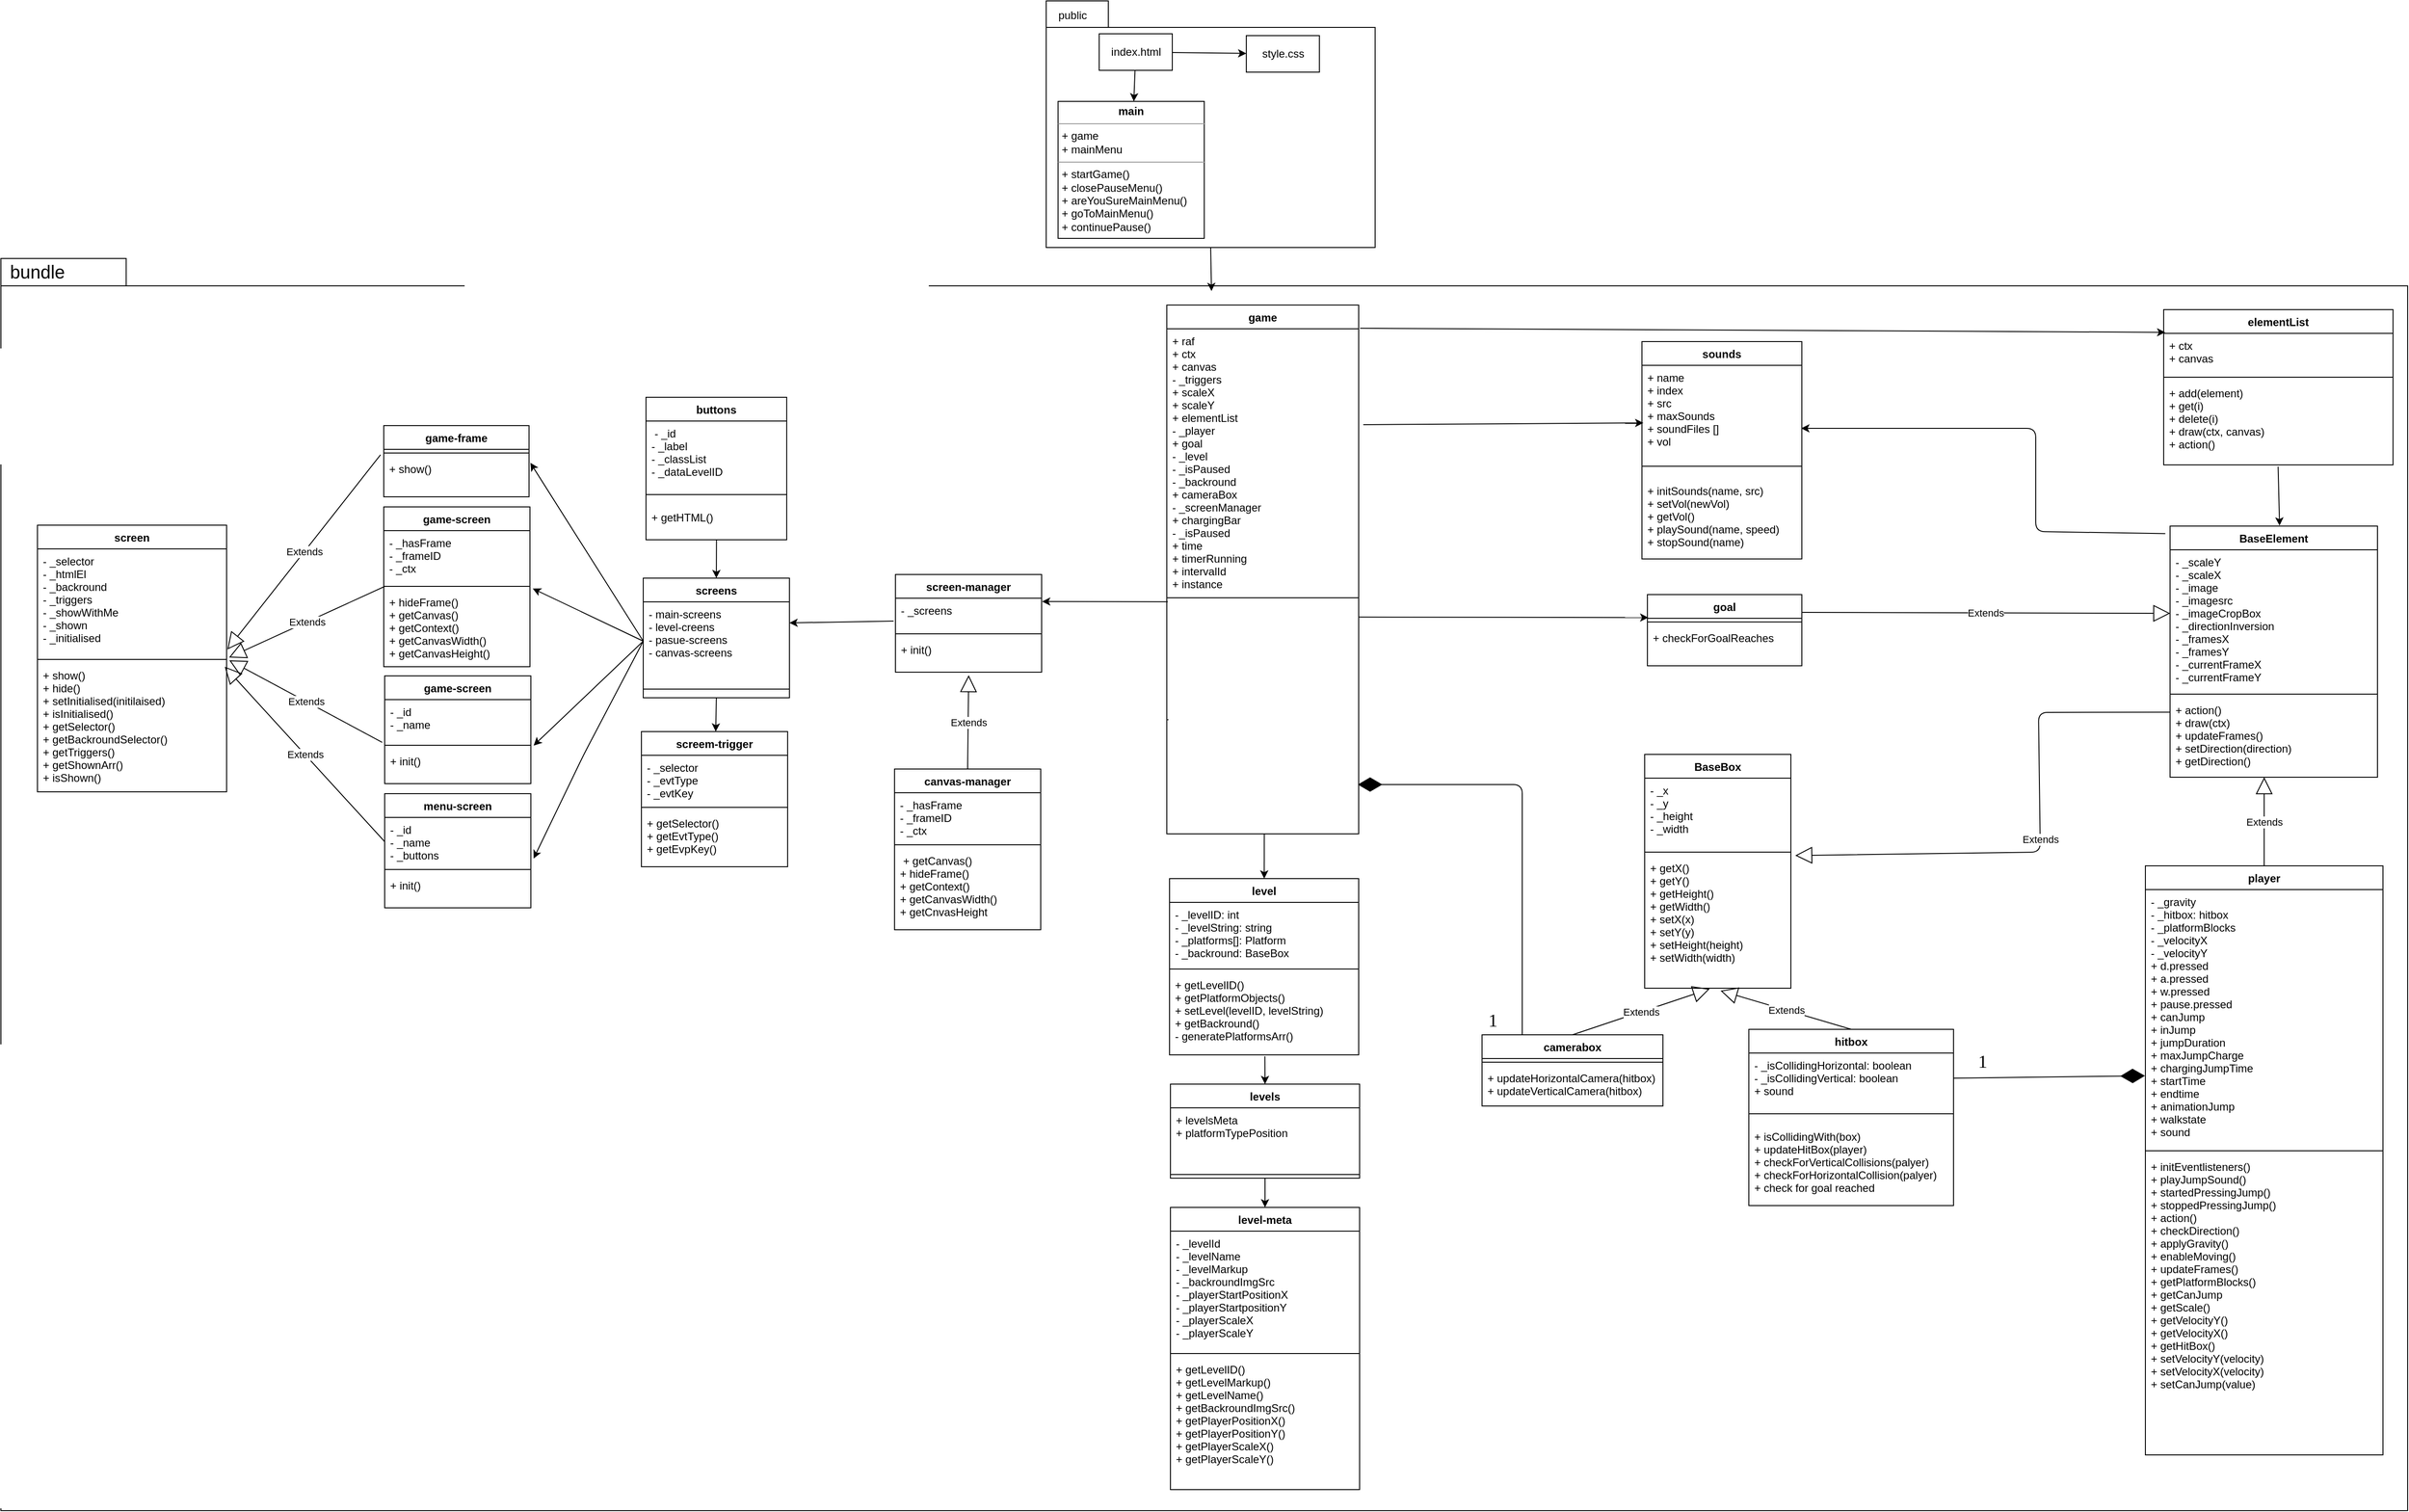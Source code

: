 <mxfile>
    <diagram id="IvDkrWEhoe80Hysmz0K1" name="Page-1">
        <mxGraphModel dx="4373" dy="1640" grid="0" gridSize="10" guides="0" tooltips="1" connect="1" arrows="1" fold="1" page="0" pageScale="1" pageWidth="850" pageHeight="1100" math="0" shadow="0">
            <root>
                <mxCell id="0"/>
                <mxCell id="1" parent="0"/>
                <mxCell id="2" value="&lt;span style=&quot;color: rgba(0, 0, 0, 0); font-family: monospace; font-size: 0px; font-weight: 400; text-align: start;&quot;&gt;%3CmxGraphModel%3E%3Croot%3E%3CmxCell%20id%3D%220%22%2F%3E%3CmxCell%20id%3D%221%22%20parent%3D%220%22%2F%3E%3CmxCell%20id%3D%222%22%20value%3D%22backround%26%2310%3B%22%20style%3D%22swimlane%3BfontStyle%3D1%3Balign%3Dcenter%3BverticalAlign%3Dtop%3BchildLayout%3DstackLayout%3Bhorizontal%3D1%3BstartSize%3D26%3BhorizontalStack%3D0%3BresizeParent%3D1%3BresizeParentMax%3D0%3BresizeLast%3D0%3Bcollapsible%3D1%3BmarginBottom%3D0%3B%22%20vertex%3D%221%22%20parent%3D%221%22%3E%3CmxGeometry%20x%3D%22-80%22%20y%3D%22950%22%20width%3D%22160%22%20height%3D%2286%22%20as%3D%22geometry%22%2F%3E%3C%2FmxCell%3E%3CmxCell%20id%3D%223%22%20value%3D%22%2B%20field%3A%20type%22%20style%3D%22text%3BstrokeColor%3Dnone%3BfillColor%3Dnone%3Balign%3Dleft%3BverticalAlign%3Dtop%3BspacingLeft%3D4%3BspacingRight%3D4%3Boverflow%3Dhidden%3Brotatable%3D0%3Bpoints%3D%5B%5B0%2C0.5%5D%2C%5B1%2C0.5%5D%5D%3BportConstraint%3Deastwest%3B%22%20vertex%3D%221%22%20parent%3D%222%22%3E%3CmxGeometry%20y%3D%2226%22%20width%3D%22160%22%20height%3D%2226%22%20as%3D%22geometry%22%2F%3E%3C%2FmxCell%3E%3CmxCell%20id%3D%224%22%20value%3D%22%22%20style%3D%22line%3BstrokeWidth%3D1%3BfillColor%3Dnone%3Balign%3Dleft%3BverticalAlign%3Dmiddle%3BspacingTop%3D-1%3BspacingLeft%3D3%3BspacingRight%3D3%3Brotatable%3D0%3BlabelPosition%3Dright%3Bpoints%3D%5B%5D%3BportConstraint%3Deastwest%3BstrokeColor%3Dinherit%3B%22%20vertex%3D%221%22%20parent%3D%222%22%3E%3CmxGeometry%20y%3D%2252%22%20width%3D%22160%22%20height%3D%228%22%20as%3D%22geometry%22%2F%3E%3C%2FmxCell%3E%3CmxCell%20id%3D%225%22%20value%3D%22%2B%20method(type)%3A%20type%22%20style%3D%22text%3BstrokeColor%3Dnone%3BfillColor%3Dnone%3Balign%3Dleft%3BverticalAlign%3Dtop%3BspacingLeft%3D4%3BspacingRight%3D4%3Boverflow%3Dhidden%3Brotatable%3D0%3Bpoints%3D%5B%5B0%2C0.5%5D%2C%5B1%2C0.5%5D%5D%3BportConstraint%3Deastwest%3B%22%20vertex%3D%221%22%20parent%3D%222%22%3E%3CmxGeometry%20y%3D%2260%22%20width%3D%22160%22%20height%3D%2226%22%20as%3D%22geometry%22%2F%3E%3C%2FmxCell%3E%3C%2Froot%3E%3C%2FmxGraphModel%3E&lt;/span&gt;" style="shape=folder;fontStyle=1;spacingTop=10;tabWidth=50;tabHeight=30;tabPosition=left;html=1;" parent="1" vertex="1">
                    <mxGeometry x="-594" y="422" width="2634" height="1371" as="geometry"/>
                </mxCell>
                <mxCell id="4" value="" style="shape=folder;fontStyle=1;spacingTop=10;tabWidth=68;tabHeight=29;tabPosition=left;html=1;" parent="1" vertex="1">
                    <mxGeometry x="550" y="140" width="360" height="270" as="geometry"/>
                </mxCell>
                <mxCell id="10" value="&lt;p style=&quot;margin:0px;margin-top:4px;text-align:center;&quot;&gt;&lt;b&gt;main&lt;/b&gt;&lt;/p&gt;&lt;hr size=&quot;1&quot;&gt;&lt;p style=&quot;margin:0px;margin-left:4px;&quot;&gt;+ game&lt;/p&gt;&lt;p style=&quot;margin:0px;margin-left:4px;&quot;&gt;+ mainMenu&lt;/p&gt;&lt;hr size=&quot;1&quot;&gt;&lt;p style=&quot;margin:0px;margin-left:4px;&quot;&gt;+ startGame()&lt;/p&gt;&lt;p style=&quot;margin:0px;margin-left:4px;&quot;&gt;+ closePauseMenu()&lt;/p&gt;&lt;p style=&quot;margin:0px;margin-left:4px;&quot;&gt;+ areYouSureMainMenu()&lt;/p&gt;&lt;p style=&quot;margin:0px;margin-left:4px;&quot;&gt;+ goToMainMenu()&lt;/p&gt;&lt;p style=&quot;margin:0px;margin-left:4px;&quot;&gt;+ continuePause()&lt;/p&gt;" style="verticalAlign=top;align=left;overflow=fill;fontSize=12;fontFamily=Helvetica;html=1;" parent="1" vertex="1">
                    <mxGeometry x="563" y="250" width="160" height="150" as="geometry"/>
                </mxCell>
                <mxCell id="13" value="" style="edgeStyle=none;html=1;" parent="1" source="11" target="12" edge="1">
                    <mxGeometry relative="1" as="geometry"/>
                </mxCell>
                <mxCell id="14" value="" style="edgeStyle=none;html=1;" parent="1" source="11" target="10" edge="1">
                    <mxGeometry relative="1" as="geometry"/>
                </mxCell>
                <mxCell id="11" value="index.html" style="html=1;" parent="1" vertex="1">
                    <mxGeometry x="608" y="176" width="80" height="40" as="geometry"/>
                </mxCell>
                <mxCell id="12" value="style.css" style="html=1;" parent="1" vertex="1">
                    <mxGeometry x="769" y="178" width="80" height="40" as="geometry"/>
                </mxCell>
                <mxCell id="17" value="public" style="text;html=1;strokeColor=none;fillColor=none;align=center;verticalAlign=middle;whiteSpace=wrap;rounded=0;" parent="1" vertex="1">
                    <mxGeometry x="549" y="141" width="60" height="30" as="geometry"/>
                </mxCell>
                <mxCell id="19" value="game&#10;" style="swimlane;fontStyle=1;align=center;verticalAlign=top;childLayout=stackLayout;horizontal=1;startSize=26;horizontalStack=0;resizeParent=1;resizeParentMax=0;resizeLast=0;collapsible=1;marginBottom=0;" parent="1" vertex="1">
                    <mxGeometry x="682" y="473" width="210" height="579" as="geometry"/>
                </mxCell>
                <mxCell id="20" value="+ raf&#10;+ ctx&#10;+ canvas&#10;- _triggers&#10;+ scaleX&#10;+ scaleY&#10;+ elementList&#10;- _player&#10;+ goal&#10;- _level&#10;- _isPaused&#10;- _backround&#10;+ cameraBox&#10;- _screenManager&#10;+ chargingBar&#10;- _isPaused&#10;+ time&#10;+ timerRunning&#10;+ intervalId&#10;+ instance" style="text;strokeColor=none;fillColor=none;align=left;verticalAlign=top;spacingLeft=4;spacingRight=4;overflow=hidden;rotatable=0;points=[[0,0.5],[1,0.5]];portConstraint=eastwest;" parent="19" vertex="1">
                    <mxGeometry y="26" width="210" height="294" as="geometry"/>
                </mxCell>
                <mxCell id="21" value="" style="line;strokeWidth=1;fillColor=none;align=left;verticalAlign=middle;spacingTop=-1;spacingLeft=3;spacingRight=3;rotatable=0;labelPosition=right;points=[];portConstraint=eastwest;strokeColor=inherit;" parent="19" vertex="1">
                    <mxGeometry y="320" width="210" height="1" as="geometry"/>
                </mxCell>
                <mxCell id="22" value="+ getInstance()&#10;+ start()&#10;+ stop()&#10;+ tick()&#10;+ drawjumpChargingBar()&#10;+ getGameScreen()&#10;+ getChargingBar()&#10;+ getMainMenu()&#10;+ getMapScale()&#10;+ closePauseMenu()&#10;+ areYouSureMenu()&#10;+ openMainmenu()&#10;+ continuePause()&#10;+ startTimer()&#10;+ stopTimer()&#10;+ resetTimer()&#10;+ formatTimer()&#10;&#10;&#10; " style="text;strokeColor=none;fillColor=none;align=left;verticalAlign=top;spacingLeft=4;spacingRight=4;overflow=hidden;rotatable=0;points=[[0,0.5],[1,0.5]];portConstraint=eastwest;fontColor=#FFFFFF;" parent="19" vertex="1">
                    <mxGeometry y="321" width="210" height="258" as="geometry"/>
                </mxCell>
                <mxCell id="23" value="elementList&#10;" style="swimlane;fontStyle=1;align=center;verticalAlign=top;childLayout=stackLayout;horizontal=1;startSize=26;horizontalStack=0;resizeParent=1;resizeParentMax=0;resizeLast=0;collapsible=1;marginBottom=0;" parent="1" vertex="1">
                    <mxGeometry x="1773" y="478" width="251" height="170" as="geometry"/>
                </mxCell>
                <mxCell id="24" value="+ ctx&#10;+ canvas&#10;" style="text;strokeColor=none;fillColor=none;align=left;verticalAlign=top;spacingLeft=4;spacingRight=4;overflow=hidden;rotatable=0;points=[[0,0.5],[1,0.5]];portConstraint=eastwest;" parent="23" vertex="1">
                    <mxGeometry y="26" width="251" height="44" as="geometry"/>
                </mxCell>
                <mxCell id="25" value="" style="line;strokeWidth=1;fillColor=none;align=left;verticalAlign=middle;spacingTop=-1;spacingLeft=3;spacingRight=3;rotatable=0;labelPosition=right;points=[];portConstraint=eastwest;strokeColor=inherit;" parent="23" vertex="1">
                    <mxGeometry y="70" width="251" height="8" as="geometry"/>
                </mxCell>
                <mxCell id="26" value="+ add(element)&#10;+ get(i)&#10;+ delete(i)&#10;+ draw(ctx, canvas)&#10;+ action()" style="text;strokeColor=none;fillColor=none;align=left;verticalAlign=top;spacingLeft=4;spacingRight=4;overflow=hidden;rotatable=0;points=[[0,0.5],[1,0.5]];portConstraint=eastwest;" parent="23" vertex="1">
                    <mxGeometry y="78" width="251" height="92" as="geometry"/>
                </mxCell>
                <mxCell id="30" value="BaseElement" style="swimlane;fontStyle=1;align=center;verticalAlign=top;childLayout=stackLayout;horizontal=1;startSize=26;horizontalStack=0;resizeParent=1;resizeParentMax=0;resizeLast=0;collapsible=1;marginBottom=0;" parent="1" vertex="1">
                    <mxGeometry x="1780" y="715" width="227" height="275" as="geometry"/>
                </mxCell>
                <mxCell id="31" value="- _scaleY&#10;- _scaleX&#10;- _image&#10;- _imagesrc&#10;- _imageCropBox&#10;- _directionInversion&#10;- _framesX&#10;- _framesY&#10;- _currentFrameX&#10;- _currentFrameY" style="text;strokeColor=none;fillColor=none;align=left;verticalAlign=top;spacingLeft=4;spacingRight=4;overflow=hidden;rotatable=0;points=[[0,0.5],[1,0.5]];portConstraint=eastwest;" parent="30" vertex="1">
                    <mxGeometry y="26" width="227" height="154" as="geometry"/>
                </mxCell>
                <mxCell id="32" value="" style="line;strokeWidth=1;fillColor=none;align=left;verticalAlign=middle;spacingTop=-1;spacingLeft=3;spacingRight=3;rotatable=0;labelPosition=right;points=[];portConstraint=eastwest;strokeColor=inherit;" parent="30" vertex="1">
                    <mxGeometry y="180" width="227" height="8" as="geometry"/>
                </mxCell>
                <mxCell id="33" value="+ action()&#10;+ draw(ctx)&#10;+ updateFrames()&#10;+ setDirection(direction)&#10;+ getDirection()" style="text;strokeColor=none;fillColor=none;align=left;verticalAlign=top;spacingLeft=4;spacingRight=4;overflow=hidden;rotatable=0;points=[[0,0.5],[1,0.5]];portConstraint=eastwest;" parent="30" vertex="1">
                    <mxGeometry y="188" width="227" height="87" as="geometry"/>
                </mxCell>
                <mxCell id="42" style="edgeStyle=none;html=1;exitX=0.499;exitY=1.021;exitDx=0;exitDy=0;exitPerimeter=0;entryX=0.528;entryY=-0.002;entryDx=0;entryDy=0;entryPerimeter=0;" parent="1" source="26" target="30" edge="1">
                    <mxGeometry relative="1" as="geometry">
                        <mxPoint x="1365" y="654" as="sourcePoint"/>
                    </mxGeometry>
                </mxCell>
                <mxCell id="47" value="player&#10;&#10;" style="swimlane;fontStyle=1;align=center;verticalAlign=top;childLayout=stackLayout;horizontal=1;startSize=26;horizontalStack=0;resizeParent=1;resizeParentMax=0;resizeLast=0;collapsible=1;marginBottom=0;" parent="1" vertex="1">
                    <mxGeometry x="1753" y="1087" width="260" height="645" as="geometry"/>
                </mxCell>
                <mxCell id="48" value="- _gravity&#10;- _hitbox: hitbox&#10;- _platformBlocks&#10;- _velocityX&#10;- _velocityY&#10;+ d.pressed&#10;+ a.pressed&#10;+ w.pressed&#10;+ pause.pressed&#10;+ canJump&#10;+ inJump&#10;+ jumpDuration&#10;+ maxJumpCharge&#10;+ chargingJumpTime&#10;+ startTime&#10;+ endtime&#10;+ animationJump&#10;+ walkstate&#10;+ sound" style="text;strokeColor=none;fillColor=none;align=left;verticalAlign=top;spacingLeft=4;spacingRight=4;overflow=hidden;rotatable=0;points=[[0,0.5],[1,0.5]];portConstraint=eastwest;" parent="47" vertex="1">
                    <mxGeometry y="26" width="260" height="282" as="geometry"/>
                </mxCell>
                <mxCell id="49" value="" style="line;strokeWidth=1;fillColor=none;align=left;verticalAlign=middle;spacingTop=-1;spacingLeft=3;spacingRight=3;rotatable=0;labelPosition=right;points=[];portConstraint=eastwest;strokeColor=inherit;" parent="47" vertex="1">
                    <mxGeometry y="308" width="260" height="8" as="geometry"/>
                </mxCell>
                <mxCell id="50" value="+ initEventlisteners()&#10;+ playJumpSound()&#10;+ startedPressingJump()&#10;+ stoppedPressingJump()&#10;+ action()&#10;+ checkDirection()&#10;+ applyGravity()&#10;+ enableMoving()&#10;+ updateFrames()&#10;+ getPlatformBlocks()&#10;+ getCanJump&#10;+ getScale()&#10;+ getVelocityY()&#10;+ getVelocityX()&#10;+ getHitBox()&#10;+ setVelocityY(velocity)&#10;+ setVelocityX(velocity)&#10;+ setCanJump(value)&#10;&#10;" style="text;strokeColor=none;fillColor=none;align=left;verticalAlign=top;spacingLeft=4;spacingRight=4;overflow=hidden;rotatable=0;points=[[0,0.5],[1,0.5]];portConstraint=eastwest;" parent="47" vertex="1">
                    <mxGeometry y="316" width="260" height="329" as="geometry"/>
                </mxCell>
                <mxCell id="59" value="Extends" style="endArrow=block;endSize=16;endFill=0;html=1;exitX=0.5;exitY=0;exitDx=0;exitDy=0;" parent="1" source="47" edge="1">
                    <mxGeometry width="160" relative="1" as="geometry">
                        <mxPoint x="877.4" y="998.548" as="sourcePoint"/>
                        <mxPoint x="1883" y="990" as="targetPoint"/>
                    </mxGeometry>
                </mxCell>
                <mxCell id="87" value="BaseBox" style="swimlane;fontStyle=1;align=center;verticalAlign=top;childLayout=stackLayout;horizontal=1;startSize=26;horizontalStack=0;resizeParent=1;resizeParentMax=0;resizeLast=0;collapsible=1;marginBottom=0;strokeColor=default;fontFamily=Helvetica;fontSize=12;fontColor=default;fillColor=default;" parent="1" vertex="1">
                    <mxGeometry x="1205" y="965" width="160" height="256" as="geometry"/>
                </mxCell>
                <mxCell id="88" value="- _x&#10;- _y&#10;- _height&#10;- _width" style="text;strokeColor=none;fillColor=none;align=left;verticalAlign=top;spacingLeft=4;spacingRight=4;overflow=hidden;rotatable=0;points=[[0,0.5],[1,0.5]];portConstraint=eastwest;fontFamily=Helvetica;fontSize=12;fontColor=default;startSize=26;" parent="87" vertex="1">
                    <mxGeometry y="26" width="160" height="77" as="geometry"/>
                </mxCell>
                <mxCell id="89" value="" style="line;strokeWidth=1;fillColor=none;align=left;verticalAlign=middle;spacingTop=-1;spacingLeft=3;spacingRight=3;rotatable=0;labelPosition=right;points=[];portConstraint=eastwest;strokeColor=inherit;fontFamily=Helvetica;fontSize=12;fontColor=default;startSize=26;" parent="87" vertex="1">
                    <mxGeometry y="103" width="160" height="8" as="geometry"/>
                </mxCell>
                <mxCell id="90" value="+ getX()&#10;+ getY()&#10;+ getHeight()&#10;+ getWidth()&#10;+ setX(x)&#10;+ setY(y)&#10;+ setHeight(height)&#10;+ setWidth(width)" style="text;strokeColor=none;fillColor=none;align=left;verticalAlign=top;spacingLeft=4;spacingRight=4;overflow=hidden;rotatable=0;points=[[0,0.5],[1,0.5]];portConstraint=eastwest;fontFamily=Helvetica;fontSize=12;fontColor=default;startSize=26;" parent="87" vertex="1">
                    <mxGeometry y="111" width="160" height="145" as="geometry"/>
                </mxCell>
                <mxCell id="91" value="hitbox&#10;" style="swimlane;fontStyle=1;align=center;verticalAlign=top;childLayout=stackLayout;horizontal=1;startSize=26;horizontalStack=0;resizeParent=1;resizeParentMax=0;resizeLast=0;collapsible=1;marginBottom=0;strokeColor=default;fontFamily=Helvetica;fontSize=12;fontColor=default;fillColor=default;" parent="1" vertex="1">
                    <mxGeometry x="1319" y="1266" width="224" height="193" as="geometry"/>
                </mxCell>
                <mxCell id="92" value="- _isCollidingHorizontal: boolean&#10;- _isCollidingVertical: boolean&#10;+ sound" style="text;strokeColor=none;fillColor=none;align=left;verticalAlign=top;spacingLeft=4;spacingRight=4;overflow=hidden;rotatable=0;points=[[0,0.5],[1,0.5]];portConstraint=eastwest;fontFamily=Helvetica;fontSize=12;fontColor=default;startSize=26;" parent="91" vertex="1">
                    <mxGeometry y="26" width="224" height="55" as="geometry"/>
                </mxCell>
                <mxCell id="93" value="" style="line;strokeWidth=1;fillColor=none;align=left;verticalAlign=middle;spacingTop=-1;spacingLeft=3;spacingRight=3;rotatable=0;labelPosition=right;points=[];portConstraint=eastwest;strokeColor=inherit;fontFamily=Helvetica;fontSize=12;fontColor=default;startSize=26;" parent="91" vertex="1">
                    <mxGeometry y="81" width="224" height="23" as="geometry"/>
                </mxCell>
                <mxCell id="94" value="+ isCollidingWith(box)&#10;+ updateHitBox(player)&#10;+ checkForVerticalCollisions(palyer)&#10;+ checkForHorizontalCollision(palyer)&#10;+ check for goal reached&#10;&#10;" style="text;strokeColor=none;fillColor=none;align=left;verticalAlign=top;spacingLeft=4;spacingRight=4;overflow=hidden;rotatable=0;points=[[0,0.5],[1,0.5]];portConstraint=eastwest;fontFamily=Helvetica;fontSize=12;fontColor=default;startSize=26;" parent="91" vertex="1">
                    <mxGeometry y="104" width="224" height="89" as="geometry"/>
                </mxCell>
                <mxCell id="99" value="camerabox" style="swimlane;fontStyle=1;align=center;verticalAlign=top;childLayout=stackLayout;horizontal=1;startSize=26;horizontalStack=0;resizeParent=1;resizeParentMax=0;resizeLast=0;collapsible=1;marginBottom=0;strokeColor=default;fontFamily=Helvetica;fontSize=12;fontColor=default;fillColor=default;" parent="1" vertex="1">
                    <mxGeometry x="1027" y="1272" width="198" height="78" as="geometry"/>
                </mxCell>
                <mxCell id="101" value="" style="line;strokeWidth=1;fillColor=none;align=left;verticalAlign=middle;spacingTop=-1;spacingLeft=3;spacingRight=3;rotatable=0;labelPosition=right;points=[];portConstraint=eastwest;strokeColor=inherit;fontFamily=Helvetica;fontSize=12;fontColor=default;startSize=26;" parent="99" vertex="1">
                    <mxGeometry y="26" width="198" height="8" as="geometry"/>
                </mxCell>
                <mxCell id="102" value="+ updateHorizontalCamera(hitbox)  &#10;+ updateVerticalCamera(hitbox)" style="text;strokeColor=none;fillColor=none;align=left;verticalAlign=top;spacingLeft=4;spacingRight=4;overflow=hidden;rotatable=0;points=[[0,0.5],[1,0.5]];portConstraint=eastwest;fontFamily=Helvetica;fontSize=12;fontColor=default;startSize=26;" parent="99" vertex="1">
                    <mxGeometry y="34" width="198" height="44" as="geometry"/>
                </mxCell>
                <mxCell id="103" value="Extends" style="endArrow=block;endSize=16;endFill=0;html=1;exitX=-0.002;exitY=0.181;exitDx=0;exitDy=0;exitPerimeter=0;entryX=1.03;entryY=-0.002;entryDx=0;entryDy=0;entryPerimeter=0;" parent="1" source="33" target="90" edge="1">
                    <mxGeometry width="160" relative="1" as="geometry">
                        <mxPoint x="1636.04" y="833.37" as="sourcePoint"/>
                        <mxPoint x="1372" y="796" as="targetPoint"/>
                        <Array as="points">
                            <mxPoint x="1636" y="919"/>
                            <mxPoint x="1638" y="1072"/>
                        </Array>
                    </mxGeometry>
                </mxCell>
                <mxCell id="104" value="Extends" style="endArrow=block;endSize=16;endFill=0;html=1;exitX=0.5;exitY=0;exitDx=0;exitDy=0;entryX=0.445;entryY=1.005;entryDx=0;entryDy=0;entryPerimeter=0;" parent="1" source="99" target="90" edge="1">
                    <mxGeometry width="160" relative="1" as="geometry">
                        <mxPoint x="1293.04" y="1047.37" as="sourcePoint"/>
                        <mxPoint x="1060" y="978.998" as="targetPoint"/>
                    </mxGeometry>
                </mxCell>
                <mxCell id="106" value="Extends" style="endArrow=block;endSize=16;endFill=0;html=1;exitX=0.5;exitY=0;exitDx=0;exitDy=0;entryX=0.519;entryY=1.019;entryDx=0;entryDy=0;entryPerimeter=0;" parent="1" source="91" target="90" edge="1">
                    <mxGeometry width="160" relative="1" as="geometry">
                        <mxPoint x="1594.04" y="1040.37" as="sourcePoint"/>
                        <mxPoint x="1361" y="971.998" as="targetPoint"/>
                    </mxGeometry>
                </mxCell>
                <mxCell id="244" value="sounds" style="swimlane;fontStyle=1;align=center;verticalAlign=top;childLayout=stackLayout;horizontal=1;startSize=26;horizontalStack=0;resizeParent=1;resizeParentMax=0;resizeLast=0;collapsible=1;marginBottom=0;hachureGap=4;fontFamily=Helvetica;fontSize=12;" parent="1" vertex="1">
                    <mxGeometry x="1202" y="513" width="175" height="238" as="geometry"/>
                </mxCell>
                <mxCell id="245" value="+ name&#10;+ index&#10;+ src&#10;+ maxSounds&#10;+ soundFiles []&#10;+ vol" style="text;strokeColor=none;fillColor=none;align=left;verticalAlign=top;spacingLeft=4;spacingRight=4;overflow=hidden;rotatable=0;points=[[0,0.5],[1,0.5]];portConstraint=eastwest;sketch=1;hachureGap=4;jiggle=2;curveFitting=1;fontFamily=Helvetica;fontSize=12;" parent="244" vertex="1">
                    <mxGeometry y="26" width="175" height="97" as="geometry"/>
                </mxCell>
                <mxCell id="246" value="" style="line;strokeWidth=1;fillColor=none;align=left;verticalAlign=middle;spacingTop=-1;spacingLeft=3;spacingRight=3;rotatable=0;labelPosition=right;points=[];portConstraint=eastwest;strokeColor=inherit;hachureGap=4;fontFamily=Helvetica;fontSize=20;" parent="244" vertex="1">
                    <mxGeometry y="123" width="175" height="27" as="geometry"/>
                </mxCell>
                <mxCell id="247" value="+ initSounds(name, src)&#10;+ setVol(newVol)&#10;+ getVol()&#10;+ playSound(name, speed)&#10;+ stopSound(name)" style="text;strokeColor=none;fillColor=none;align=left;verticalAlign=top;spacingLeft=4;spacingRight=4;overflow=hidden;rotatable=0;points=[[0,0.5],[1,0.5]];portConstraint=eastwest;hachureGap=4;fontFamily=Helvetica;fontSize=12;" parent="244" vertex="1">
                    <mxGeometry y="150" width="175" height="88" as="geometry"/>
                </mxCell>
                <mxCell id="250" value="level" style="swimlane;fontStyle=1;align=center;verticalAlign=top;childLayout=stackLayout;horizontal=1;startSize=26;horizontalStack=0;resizeParent=1;resizeParentMax=0;resizeLast=0;collapsible=1;marginBottom=0;sketch=0;hachureGap=4;jiggle=2;curveFitting=1;fontFamily=Helvetica;fontSize=12;" parent="1" vertex="1">
                    <mxGeometry x="685" y="1101" width="207" height="193" as="geometry"/>
                </mxCell>
                <mxCell id="251" value="- _levelID: int&#10;- _levelString: string&#10;- _platforms[]: Platform&#10;- _backround: BaseBox" style="text;strokeColor=none;fillColor=none;align=left;verticalAlign=top;spacingLeft=4;spacingRight=4;overflow=hidden;rotatable=0;points=[[0,0.5],[1,0.5]];portConstraint=eastwest;sketch=0;hachureGap=4;jiggle=2;curveFitting=1;fontFamily=Helvetica;fontSize=12;" parent="250" vertex="1">
                    <mxGeometry y="26" width="207" height="69" as="geometry"/>
                </mxCell>
                <mxCell id="252" value="" style="line;strokeWidth=1;fillColor=none;align=left;verticalAlign=middle;spacingTop=-1;spacingLeft=3;spacingRight=3;rotatable=0;labelPosition=right;points=[];portConstraint=eastwest;strokeColor=inherit;sketch=0;hachureGap=4;jiggle=2;curveFitting=1;fontFamily=Helvetica;fontSize=12;" parent="250" vertex="1">
                    <mxGeometry y="95" width="207" height="8" as="geometry"/>
                </mxCell>
                <mxCell id="253" value="+ getLevelID()&#10;+ getPlatformObjects()&#10;+ setLevel(levelID, levelString)&#10;+ getBackround()&#10;- generatePlatformsArr()" style="text;strokeColor=none;fillColor=none;align=left;verticalAlign=top;spacingLeft=4;spacingRight=4;overflow=hidden;rotatable=0;points=[[0,0.5],[1,0.5]];portConstraint=eastwest;sketch=0;hachureGap=4;jiggle=2;curveFitting=1;fontFamily=Helvetica;fontSize=12;" parent="250" vertex="1">
                    <mxGeometry y="103" width="207" height="90" as="geometry"/>
                </mxCell>
                <mxCell id="271" style="edgeStyle=none;html=1;exitX=1.007;exitY=-0.002;exitDx=0;exitDy=0;entryX=0.007;entryY=-0.026;entryDx=0;entryDy=0;entryPerimeter=0;exitPerimeter=0;" parent="1" source="20" target="24" edge="1">
                    <mxGeometry relative="1" as="geometry">
                        <Array as="points"/>
                        <mxPoint x="1248" y="508" as="sourcePoint"/>
                        <mxPoint x="931" y="508" as="targetPoint"/>
                    </mxGeometry>
                </mxCell>
                <mxCell id="272" style="edgeStyle=none;html=1;entryX=0.009;entryY=0.65;entryDx=0;entryDy=0;entryPerimeter=0;" parent="1" target="245" edge="1">
                    <mxGeometry relative="1" as="geometry">
                        <Array as="points"/>
                        <mxPoint x="897" y="604" as="sourcePoint"/>
                        <mxPoint x="910" y="624" as="targetPoint"/>
                    </mxGeometry>
                </mxCell>
                <mxCell id="273" style="edgeStyle=none;html=1;exitX=-0.023;exitY=-0.115;exitDx=0;exitDy=0;entryX=0.996;entryY=0.711;entryDx=0;entryDy=0;entryPerimeter=0;exitPerimeter=0;" parent="1" source="31" target="245" edge="1">
                    <mxGeometry relative="1" as="geometry">
                        <Array as="points">
                            <mxPoint x="1633" y="721"/>
                            <mxPoint x="1633" y="608"/>
                        </Array>
                        <mxPoint x="1709" y="641" as="sourcePoint"/>
                        <mxPoint x="1437" y="647" as="targetPoint"/>
                    </mxGeometry>
                </mxCell>
                <mxCell id="274" style="edgeStyle=none;html=1;exitX=0.508;exitY=1.001;exitDx=0;exitDy=0;exitPerimeter=0;" parent="1" source="22" target="250" edge="1">
                    <mxGeometry relative="1" as="geometry">
                        <Array as="points"/>
                        <mxPoint x="982" y="937" as="sourcePoint"/>
                        <mxPoint x="665" y="937" as="targetPoint"/>
                    </mxGeometry>
                </mxCell>
                <mxCell id="280" value="goal&#10;" style="swimlane;fontStyle=1;align=center;verticalAlign=top;childLayout=stackLayout;horizontal=1;startSize=26;horizontalStack=0;resizeParent=1;resizeParentMax=0;resizeLast=0;collapsible=1;marginBottom=0;strokeColor=default;fontFamily=Helvetica;fontSize=12;fontColor=default;fillColor=default;" parent="1" vertex="1">
                    <mxGeometry x="1208" y="790" width="169" height="78" as="geometry"/>
                </mxCell>
                <mxCell id="281" value="" style="line;strokeWidth=1;fillColor=none;align=left;verticalAlign=middle;spacingTop=-1;spacingLeft=3;spacingRight=3;rotatable=0;labelPosition=right;points=[];portConstraint=eastwest;strokeColor=inherit;fontFamily=Helvetica;fontSize=12;fontColor=default;startSize=26;" parent="280" vertex="1">
                    <mxGeometry y="26" width="169" height="8" as="geometry"/>
                </mxCell>
                <mxCell id="282" value="+ checkForGoalReaches" style="text;strokeColor=none;fillColor=none;align=left;verticalAlign=top;spacingLeft=4;spacingRight=4;overflow=hidden;rotatable=0;points=[[0,0.5],[1,0.5]];portConstraint=eastwest;fontFamily=Helvetica;fontSize=12;fontColor=default;startSize=26;" parent="280" vertex="1">
                    <mxGeometry y="34" width="169" height="44" as="geometry"/>
                </mxCell>
                <mxCell id="284" value="Extends" style="endArrow=block;endSize=16;endFill=0;html=1;exitX=1;exitY=0.25;exitDx=0;exitDy=0;entryX=0.001;entryY=0.452;entryDx=0;entryDy=0;entryPerimeter=0;" parent="1" source="280" target="31" edge="1">
                    <mxGeometry width="160" relative="1" as="geometry">
                        <mxPoint x="1498" y="914" as="sourcePoint"/>
                        <mxPoint x="1498" y="802" as="targetPoint"/>
                    </mxGeometry>
                </mxCell>
                <mxCell id="285" style="edgeStyle=none;html=1;entryX=0.006;entryY=0.323;entryDx=0;entryDy=0;exitX=1.001;exitY=0.08;exitDx=0;exitDy=0;exitPerimeter=0;entryPerimeter=0;" parent="1" source="22" target="280" edge="1">
                    <mxGeometry relative="1" as="geometry">
                        <Array as="points"/>
                        <mxPoint x="891" y="792.95" as="sourcePoint"/>
                        <mxPoint x="1197.575" y="791" as="targetPoint"/>
                    </mxGeometry>
                </mxCell>
                <mxCell id="290" value="" style="endArrow=diamondThin;endFill=1;endSize=24;html=1;hachureGap=4;fontFamily=Architects Daughter;fontSource=https%3A%2F%2Ffonts.googleapis.com%2Fcss%3Ffamily%3DArchitects%2BDaughter;fontSize=16;exitX=1;exitY=0.5;exitDx=0;exitDy=0;entryX=-0.002;entryY=0.723;entryDx=0;entryDy=0;entryPerimeter=0;" parent="1" source="92" target="48" edge="1">
                    <mxGeometry width="160" relative="1" as="geometry">
                        <mxPoint x="1562" y="1241" as="sourcePoint"/>
                        <mxPoint x="1586" y="1323" as="targetPoint"/>
                    </mxGeometry>
                </mxCell>
                <mxCell id="292" value="&lt;font face=&quot;Times New Roman&quot;&gt;1&lt;/font&gt;" style="text;html=1;strokeColor=none;fillColor=none;align=center;verticalAlign=middle;whiteSpace=wrap;rounded=0;sketch=1;hachureGap=4;jiggle=2;curveFitting=1;fontFamily=Architects Daughter;fontSource=https%3A%2F%2Ffonts.googleapis.com%2Fcss%3Ffamily%3DArchitects%2BDaughter;fontSize=20;" parent="1" vertex="1">
                    <mxGeometry x="1545" y="1286" width="60" height="30" as="geometry"/>
                </mxCell>
                <mxCell id="294" value="&lt;font face=&quot;Times New Roman&quot;&gt;1&lt;/font&gt;" style="text;html=1;strokeColor=none;fillColor=none;align=center;verticalAlign=middle;whiteSpace=wrap;rounded=0;sketch=1;hachureGap=4;jiggle=2;curveFitting=1;fontFamily=Architects Daughter;fontSource=https%3A%2F%2Ffonts.googleapis.com%2Fcss%3Ffamily%3DArchitects%2BDaughter;fontSize=20;" parent="1" vertex="1">
                    <mxGeometry x="1009" y="1241" width="60" height="30" as="geometry"/>
                </mxCell>
                <mxCell id="300" value="" style="edgeStyle=none;sketch=0;hachureGap=4;jiggle=2;curveFitting=1;html=1;fontFamily=Times New Roman;fontSize=16;endArrow=none;endFill=0;" parent="1" target="22" edge="1">
                    <mxGeometry relative="1" as="geometry">
                        <mxPoint x="683.802" y="927.0" as="sourcePoint"/>
                    </mxGeometry>
                </mxCell>
                <mxCell id="302" value="" style="endArrow=diamondThin;endFill=1;endSize=24;html=1;hachureGap=4;fontFamily=Architects Daughter;fontSource=https%3A%2F%2Ffonts.googleapis.com%2Fcss%3Ffamily%3DArchitects%2BDaughter;fontSize=16;" parent="1" edge="1">
                    <mxGeometry width="160" relative="1" as="geometry">
                        <mxPoint x="1071" y="1272" as="sourcePoint"/>
                        <mxPoint x="891" y="998" as="targetPoint"/>
                        <Array as="points">
                            <mxPoint x="1071" y="998"/>
                        </Array>
                    </mxGeometry>
                </mxCell>
                <mxCell id="311" value="screen" style="swimlane;fontStyle=1;align=center;verticalAlign=top;childLayout=stackLayout;horizontal=1;startSize=26;horizontalStack=0;resizeParent=1;resizeParentMax=0;resizeLast=0;collapsible=1;marginBottom=0;sketch=0;hachureGap=4;jiggle=2;curveFitting=1;fontFamily=Helvetica;fontSize=12;" vertex="1" parent="1">
                    <mxGeometry x="-554" y="714" width="207" height="292" as="geometry"/>
                </mxCell>
                <mxCell id="312" value="- _selector&#10;- _htmlEl&#10;- _backround&#10;- _triggers&#10;- _showWithMe&#10;- _shown&#10;- _initialised" style="text;strokeColor=none;fillColor=none;align=left;verticalAlign=top;spacingLeft=4;spacingRight=4;overflow=hidden;rotatable=0;points=[[0,0.5],[1,0.5]];portConstraint=eastwest;sketch=0;hachureGap=4;jiggle=2;curveFitting=1;fontFamily=Helvetica;fontSize=12;" vertex="1" parent="311">
                    <mxGeometry y="26" width="207" height="117" as="geometry"/>
                </mxCell>
                <mxCell id="313" value="" style="line;strokeWidth=1;fillColor=none;align=left;verticalAlign=middle;spacingTop=-1;spacingLeft=3;spacingRight=3;rotatable=0;labelPosition=right;points=[];portConstraint=eastwest;strokeColor=inherit;sketch=0;hachureGap=4;jiggle=2;curveFitting=1;fontFamily=Helvetica;fontSize=12;" vertex="1" parent="311">
                    <mxGeometry y="143" width="207" height="8" as="geometry"/>
                </mxCell>
                <mxCell id="314" value="+ show()&#10;+ hide()&#10;+ setInitialised(initilaised)&#10;+ isInitialised()&#10;+ getSelector()&#10;+ getBackroundSelector()&#10;+ getTriggers()&#10;+ getShownArr()&#10;+ isShown()&#10;" style="text;strokeColor=none;fillColor=none;align=left;verticalAlign=top;spacingLeft=4;spacingRight=4;overflow=hidden;rotatable=0;points=[[0,0.5],[1,0.5]];portConstraint=eastwest;sketch=0;hachureGap=4;jiggle=2;curveFitting=1;fontFamily=Helvetica;fontSize=12;" vertex="1" parent="311">
                    <mxGeometry y="151" width="207" height="141" as="geometry"/>
                </mxCell>
                <mxCell id="315" value="game-frame" style="swimlane;fontStyle=1;align=center;verticalAlign=top;childLayout=stackLayout;horizontal=1;startSize=26;horizontalStack=0;resizeParent=1;resizeParentMax=0;resizeLast=0;collapsible=1;marginBottom=0;strokeColor=default;fontFamily=Helvetica;fontSize=12;fontColor=default;fillColor=default;" vertex="1" parent="1">
                    <mxGeometry x="-175" y="605" width="159" height="78" as="geometry"/>
                </mxCell>
                <mxCell id="316" value="" style="line;strokeWidth=1;fillColor=none;align=left;verticalAlign=middle;spacingTop=-1;spacingLeft=3;spacingRight=3;rotatable=0;labelPosition=right;points=[];portConstraint=eastwest;strokeColor=inherit;fontFamily=Helvetica;fontSize=12;fontColor=default;startSize=26;" vertex="1" parent="315">
                    <mxGeometry y="26" width="159" height="8" as="geometry"/>
                </mxCell>
                <mxCell id="317" value="+ show()" style="text;strokeColor=none;fillColor=none;align=left;verticalAlign=top;spacingLeft=4;spacingRight=4;overflow=hidden;rotatable=0;points=[[0,0.5],[1,0.5]];portConstraint=eastwest;fontFamily=Helvetica;fontSize=12;fontColor=default;startSize=26;" vertex="1" parent="315">
                    <mxGeometry y="34" width="159" height="44" as="geometry"/>
                </mxCell>
                <mxCell id="331" value="game-screen" style="swimlane;fontStyle=1;align=center;verticalAlign=top;childLayout=stackLayout;horizontal=1;startSize=26;horizontalStack=0;resizeParent=1;resizeParentMax=0;resizeLast=0;collapsible=1;marginBottom=0;strokeColor=default;fontFamily=Helvetica;fontSize=12;fontColor=default;fillColor=default;" vertex="1" parent="1">
                    <mxGeometry x="-175" y="694" width="160" height="175" as="geometry"/>
                </mxCell>
                <mxCell id="332" value="- _hasFrame&#10;- _frameID&#10;- _ctx" style="text;strokeColor=none;fillColor=none;align=left;verticalAlign=top;spacingLeft=4;spacingRight=4;overflow=hidden;rotatable=0;points=[[0,0.5],[1,0.5]];portConstraint=eastwest;fontFamily=Helvetica;fontSize=12;fontColor=default;startSize=26;" vertex="1" parent="331">
                    <mxGeometry y="26" width="160" height="57" as="geometry"/>
                </mxCell>
                <mxCell id="333" value="" style="line;strokeWidth=1;fillColor=none;align=left;verticalAlign=middle;spacingTop=-1;spacingLeft=3;spacingRight=3;rotatable=0;labelPosition=right;points=[];portConstraint=eastwest;strokeColor=inherit;fontFamily=Helvetica;fontSize=12;fontColor=default;startSize=26;" vertex="1" parent="331">
                    <mxGeometry y="83" width="160" height="8" as="geometry"/>
                </mxCell>
                <mxCell id="334" value="+ hideFrame()&#10;+ getCanvas()&#10;+ getContext()&#10;+ getCanvasWidth()&#10;+ getCanvasHeight()" style="text;strokeColor=none;fillColor=none;align=left;verticalAlign=top;spacingLeft=4;spacingRight=4;overflow=hidden;rotatable=0;points=[[0,0.5],[1,0.5]];portConstraint=eastwest;fontFamily=Helvetica;fontSize=12;fontColor=default;startSize=26;" vertex="1" parent="331">
                    <mxGeometry y="91" width="160" height="84" as="geometry"/>
                </mxCell>
                <mxCell id="335" value="game-screen" style="swimlane;fontStyle=1;align=center;verticalAlign=top;childLayout=stackLayout;horizontal=1;startSize=26;horizontalStack=0;resizeParent=1;resizeParentMax=0;resizeLast=0;collapsible=1;marginBottom=0;strokeColor=default;fontFamily=Helvetica;fontSize=12;fontColor=default;fillColor=default;" vertex="1" parent="1">
                    <mxGeometry x="-174" y="879" width="160" height="118" as="geometry"/>
                </mxCell>
                <mxCell id="336" value="- _id&#10;- _name" style="text;strokeColor=none;fillColor=none;align=left;verticalAlign=top;spacingLeft=4;spacingRight=4;overflow=hidden;rotatable=0;points=[[0,0.5],[1,0.5]];portConstraint=eastwest;fontFamily=Helvetica;fontSize=12;fontColor=default;startSize=26;" vertex="1" parent="335">
                    <mxGeometry y="26" width="160" height="46" as="geometry"/>
                </mxCell>
                <mxCell id="337" value="" style="line;strokeWidth=1;fillColor=none;align=left;verticalAlign=middle;spacingTop=-1;spacingLeft=3;spacingRight=3;rotatable=0;labelPosition=right;points=[];portConstraint=eastwest;strokeColor=inherit;fontFamily=Helvetica;fontSize=12;fontColor=default;startSize=26;" vertex="1" parent="335">
                    <mxGeometry y="72" width="160" height="8" as="geometry"/>
                </mxCell>
                <mxCell id="338" value="+ init()" style="text;strokeColor=none;fillColor=none;align=left;verticalAlign=top;spacingLeft=4;spacingRight=4;overflow=hidden;rotatable=0;points=[[0,0.5],[1,0.5]];portConstraint=eastwest;fontFamily=Helvetica;fontSize=12;fontColor=default;startSize=26;" vertex="1" parent="335">
                    <mxGeometry y="80" width="160" height="38" as="geometry"/>
                </mxCell>
                <mxCell id="339" value="menu-screen" style="swimlane;fontStyle=1;align=center;verticalAlign=top;childLayout=stackLayout;horizontal=1;startSize=26;horizontalStack=0;resizeParent=1;resizeParentMax=0;resizeLast=0;collapsible=1;marginBottom=0;strokeColor=default;fontFamily=Helvetica;fontSize=12;fontColor=default;fillColor=default;" vertex="1" parent="1">
                    <mxGeometry x="-174" y="1008" width="160" height="125" as="geometry"/>
                </mxCell>
                <mxCell id="340" value="- _id&#10;- _name&#10;- _buttons" style="text;strokeColor=none;fillColor=none;align=left;verticalAlign=top;spacingLeft=4;spacingRight=4;overflow=hidden;rotatable=0;points=[[0,0.5],[1,0.5]];portConstraint=eastwest;fontFamily=Helvetica;fontSize=12;fontColor=default;startSize=26;" vertex="1" parent="339">
                    <mxGeometry y="26" width="160" height="53" as="geometry"/>
                </mxCell>
                <mxCell id="341" value="" style="line;strokeWidth=1;fillColor=none;align=left;verticalAlign=middle;spacingTop=-1;spacingLeft=3;spacingRight=3;rotatable=0;labelPosition=right;points=[];portConstraint=eastwest;strokeColor=inherit;fontFamily=Helvetica;fontSize=12;fontColor=default;startSize=26;" vertex="1" parent="339">
                    <mxGeometry y="79" width="160" height="8" as="geometry"/>
                </mxCell>
                <mxCell id="342" value="+ init()" style="text;strokeColor=none;fillColor=none;align=left;verticalAlign=top;spacingLeft=4;spacingRight=4;overflow=hidden;rotatable=0;points=[[0,0.5],[1,0.5]];portConstraint=eastwest;fontFamily=Helvetica;fontSize=12;fontColor=default;startSize=26;" vertex="1" parent="339">
                    <mxGeometry y="87" width="160" height="38" as="geometry"/>
                </mxCell>
                <mxCell id="343" value="screen-manager" style="swimlane;fontStyle=1;align=center;verticalAlign=top;childLayout=stackLayout;horizontal=1;startSize=26;horizontalStack=0;resizeParent=1;resizeParentMax=0;resizeLast=0;collapsible=1;marginBottom=0;strokeColor=default;fontFamily=Helvetica;fontSize=12;fontColor=default;fillColor=default;" vertex="1" parent="1">
                    <mxGeometry x="385" y="768" width="160" height="107" as="geometry"/>
                </mxCell>
                <mxCell id="344" value="- _screens" style="text;strokeColor=none;fillColor=none;align=left;verticalAlign=top;spacingLeft=4;spacingRight=4;overflow=hidden;rotatable=0;points=[[0,0.5],[1,0.5]];portConstraint=eastwest;fontFamily=Helvetica;fontSize=12;fontColor=default;startSize=26;" vertex="1" parent="343">
                    <mxGeometry y="26" width="160" height="35" as="geometry"/>
                </mxCell>
                <mxCell id="345" value="" style="line;strokeWidth=1;fillColor=none;align=left;verticalAlign=middle;spacingTop=-1;spacingLeft=3;spacingRight=3;rotatable=0;labelPosition=right;points=[];portConstraint=eastwest;strokeColor=inherit;fontFamily=Helvetica;fontSize=12;fontColor=default;startSize=26;" vertex="1" parent="343">
                    <mxGeometry y="61" width="160" height="8" as="geometry"/>
                </mxCell>
                <mxCell id="346" value="+ init()" style="text;strokeColor=none;fillColor=none;align=left;verticalAlign=top;spacingLeft=4;spacingRight=4;overflow=hidden;rotatable=0;points=[[0,0.5],[1,0.5]];portConstraint=eastwest;fontFamily=Helvetica;fontSize=12;fontColor=default;startSize=26;" vertex="1" parent="343">
                    <mxGeometry y="69" width="160" height="38" as="geometry"/>
                </mxCell>
                <mxCell id="383" style="edgeStyle=none;hachureGap=4;html=1;exitX=0.501;exitY=1.012;exitDx=0;exitDy=0;fontFamily=Architects Daughter;fontSource=https%3A%2F%2Ffonts.googleapis.com%2Fcss%3Ffamily%3DArchitects%2BDaughter;fontSize=16;exitPerimeter=0;entryX=0.5;entryY=0;entryDx=0;entryDy=0;" edge="1" parent="1" source="392" target="347">
                    <mxGeometry relative="1" as="geometry">
                        <mxPoint x="299" y="866" as="targetPoint"/>
                    </mxGeometry>
                </mxCell>
                <mxCell id="347" value="screens" style="swimlane;fontStyle=1;align=center;verticalAlign=top;childLayout=stackLayout;horizontal=1;startSize=26;horizontalStack=0;resizeParent=1;resizeParentMax=0;resizeLast=0;collapsible=1;marginBottom=0;strokeColor=default;fontFamily=Helvetica;fontSize=12;fontColor=default;fillColor=default;" vertex="1" parent="1">
                    <mxGeometry x="109" y="772" width="160" height="131" as="geometry"/>
                </mxCell>
                <mxCell id="348" value="- main-screens&#10;- level-creens&#10;- pasue-screens&#10;- canvas-screens" style="text;strokeColor=none;fillColor=none;align=left;verticalAlign=top;spacingLeft=4;spacingRight=4;overflow=hidden;rotatable=0;points=[[0,0.5],[1,0.5]];portConstraint=eastwest;fontFamily=Helvetica;fontSize=12;fontColor=default;startSize=26;" vertex="1" parent="347">
                    <mxGeometry y="26" width="160" height="86" as="geometry"/>
                </mxCell>
                <mxCell id="349" value="" style="line;strokeWidth=1;fillColor=none;align=left;verticalAlign=middle;spacingTop=-1;spacingLeft=3;spacingRight=3;rotatable=0;labelPosition=right;points=[];portConstraint=eastwest;strokeColor=inherit;fontFamily=Helvetica;fontSize=12;fontColor=default;startSize=26;" vertex="1" parent="347">
                    <mxGeometry y="112" width="160" height="19" as="geometry"/>
                </mxCell>
                <mxCell id="351" value="screem-trigger" style="swimlane;fontStyle=1;align=center;verticalAlign=top;childLayout=stackLayout;horizontal=1;startSize=26;horizontalStack=0;resizeParent=1;resizeParentMax=0;resizeLast=0;collapsible=1;marginBottom=0;strokeColor=default;fontFamily=Helvetica;fontSize=12;fontColor=default;fillColor=default;" vertex="1" parent="1">
                    <mxGeometry x="107" y="940" width="160" height="148" as="geometry"/>
                </mxCell>
                <mxCell id="352" value="- _selector&#10;- _evtType&#10;- _evtKey" style="text;strokeColor=none;fillColor=none;align=left;verticalAlign=top;spacingLeft=4;spacingRight=4;overflow=hidden;rotatable=0;points=[[0,0.5],[1,0.5]];portConstraint=eastwest;fontFamily=Helvetica;fontSize=12;fontColor=default;startSize=26;" vertex="1" parent="351">
                    <mxGeometry y="26" width="160" height="53" as="geometry"/>
                </mxCell>
                <mxCell id="353" value="" style="line;strokeWidth=1;fillColor=none;align=left;verticalAlign=middle;spacingTop=-1;spacingLeft=3;spacingRight=3;rotatable=0;labelPosition=right;points=[];portConstraint=eastwest;strokeColor=inherit;fontFamily=Helvetica;fontSize=12;fontColor=default;startSize=26;" vertex="1" parent="351">
                    <mxGeometry y="79" width="160" height="8" as="geometry"/>
                </mxCell>
                <mxCell id="354" value="+ getSelector()&#10;+ getEvtType()&#10;+ getEvpKey()" style="text;strokeColor=none;fillColor=none;align=left;verticalAlign=top;spacingLeft=4;spacingRight=4;overflow=hidden;rotatable=0;points=[[0,0.5],[1,0.5]];portConstraint=eastwest;fontFamily=Helvetica;fontSize=12;fontColor=default;startSize=26;" vertex="1" parent="351">
                    <mxGeometry y="87" width="160" height="61" as="geometry"/>
                </mxCell>
                <mxCell id="355" value="Extends" style="endArrow=block;endSize=16;endFill=0;html=1;exitX=-0.022;exitY=-0.048;exitDx=0;exitDy=0;entryX=1.004;entryY=0.941;entryDx=0;entryDy=0;exitPerimeter=0;entryPerimeter=0;" edge="1" parent="1" source="317" target="312">
                    <mxGeometry width="160" relative="1" as="geometry">
                        <mxPoint x="-499" y="560.0" as="sourcePoint"/>
                        <mxPoint x="-95.773" y="561.108" as="targetPoint"/>
                    </mxGeometry>
                </mxCell>
                <mxCell id="356" value="Extends" style="endArrow=block;endSize=16;endFill=0;html=1;exitX=0.011;exitY=1.066;exitDx=0;exitDy=0;entryX=1.013;entryY=1.016;entryDx=0;entryDy=0;exitPerimeter=0;entryPerimeter=0;" edge="1" parent="1" source="332" target="312">
                    <mxGeometry width="160" relative="1" as="geometry">
                        <mxPoint x="-198.328" y="763.998" as="sourcePoint"/>
                        <mxPoint x="-366.002" y="865.638" as="targetPoint"/>
                    </mxGeometry>
                </mxCell>
                <mxCell id="357" value="Extends" style="endArrow=block;endSize=16;endFill=0;html=1;exitX=-0.017;exitY=1.018;exitDx=0;exitDy=0;exitPerimeter=0;" edge="1" parent="1" source="336">
                    <mxGeometry width="160" relative="1" as="geometry">
                        <mxPoint x="-144.328" y="873.998" as="sourcePoint"/>
                        <mxPoint x="-344" y="862" as="targetPoint"/>
                    </mxGeometry>
                </mxCell>
                <mxCell id="358" value="Extends" style="endArrow=block;endSize=16;endFill=0;html=1;exitX=0;exitY=0.5;exitDx=0;exitDy=0;" edge="1" parent="1" source="340">
                    <mxGeometry width="160" relative="1" as="geometry">
                        <mxPoint x="-162.328" y="1034.998" as="sourcePoint"/>
                        <mxPoint x="-349" y="869" as="targetPoint"/>
                    </mxGeometry>
                </mxCell>
                <mxCell id="363" style="edgeStyle=none;html=1;exitX=0.5;exitY=1;exitDx=0;exitDy=0;" edge="1" parent="1" source="347" target="351">
                    <mxGeometry relative="1" as="geometry">
                        <Array as="points"/>
                        <mxPoint x="184" y="901" as="sourcePoint"/>
                        <mxPoint x="404.11" y="1170.23" as="targetPoint"/>
                    </mxGeometry>
                </mxCell>
                <mxCell id="364" style="edgeStyle=none;html=1;exitX=0;exitY=0.5;exitDx=0;exitDy=0;entryX=1.019;entryY=-0.097;entryDx=0;entryDy=0;entryPerimeter=0;" edge="1" parent="1" source="348" target="338">
                    <mxGeometry relative="1" as="geometry">
                        <Array as="points"/>
                        <mxPoint x="30.57" y="917" as="sourcePoint"/>
                        <mxPoint x="29.998" y="1016" as="targetPoint"/>
                    </mxGeometry>
                </mxCell>
                <mxCell id="365" style="edgeStyle=none;html=1;exitX=0;exitY=0.5;exitDx=0;exitDy=0;entryX=1.019;entryY=0.849;entryDx=0;entryDy=0;entryPerimeter=0;" edge="1" parent="1" source="348" target="340">
                    <mxGeometry relative="1" as="geometry">
                        <Array as="points">
                            <mxPoint x="44" y="965"/>
                        </Array>
                        <mxPoint x="45" y="926" as="sourcePoint"/>
                        <mxPoint x="44.428" y="1025" as="targetPoint"/>
                    </mxGeometry>
                </mxCell>
                <mxCell id="366" style="edgeStyle=none;html=1;exitX=0;exitY=0.5;exitDx=0;exitDy=0;entryX=1.019;entryY=-0.019;entryDx=0;entryDy=0;entryPerimeter=0;" edge="1" parent="1" source="348" target="334">
                    <mxGeometry relative="1" as="geometry">
                        <Array as="points"/>
                        <mxPoint x="65.57" y="861" as="sourcePoint"/>
                        <mxPoint x="64.998" y="960" as="targetPoint"/>
                    </mxGeometry>
                </mxCell>
                <mxCell id="367" style="edgeStyle=none;html=1;exitX=0;exitY=0.5;exitDx=0;exitDy=0;entryX=1.009;entryY=0.152;entryDx=0;entryDy=0;entryPerimeter=0;" edge="1" parent="1" source="348" target="317">
                    <mxGeometry relative="1" as="geometry">
                        <Array as="points"/>
                        <mxPoint x="40.57" y="720" as="sourcePoint"/>
                        <mxPoint x="39.998" y="819" as="targetPoint"/>
                    </mxGeometry>
                </mxCell>
                <mxCell id="371" style="edgeStyle=none;html=1;" edge="1" parent="1">
                    <mxGeometry relative="1" as="geometry">
                        <Array as="points"/>
                        <mxPoint x="383" y="819" as="sourcePoint"/>
                        <mxPoint x="269" y="821" as="targetPoint"/>
                    </mxGeometry>
                </mxCell>
                <mxCell id="372" style="edgeStyle=none;html=1;entryX=1.003;entryY=0.102;entryDx=0;entryDy=0;entryPerimeter=0;exitX=0.005;exitY=0.015;exitDx=0;exitDy=0;exitPerimeter=0;" edge="1" parent="1" source="22" target="344">
                    <mxGeometry relative="1" as="geometry">
                        <Array as="points"/>
                        <mxPoint x="674" y="799" as="sourcePoint"/>
                        <mxPoint x="536" y="853.5" as="targetPoint"/>
                    </mxGeometry>
                </mxCell>
                <mxCell id="373" value="levels" style="swimlane;fontStyle=1;align=center;verticalAlign=top;childLayout=stackLayout;horizontal=1;startSize=26;horizontalStack=0;resizeParent=1;resizeParentMax=0;resizeLast=0;collapsible=1;marginBottom=0;sketch=0;hachureGap=4;jiggle=2;curveFitting=1;fontFamily=Helvetica;fontSize=12;" vertex="1" parent="1">
                    <mxGeometry x="686" y="1326" width="207" height="103" as="geometry"/>
                </mxCell>
                <mxCell id="374" value="+ levelsMeta&#10;+ platformTypePosition" style="text;strokeColor=none;fillColor=none;align=left;verticalAlign=top;spacingLeft=4;spacingRight=4;overflow=hidden;rotatable=0;points=[[0,0.5],[1,0.5]];portConstraint=eastwest;sketch=0;hachureGap=4;jiggle=2;curveFitting=1;fontFamily=Helvetica;fontSize=12;" vertex="1" parent="373">
                    <mxGeometry y="26" width="207" height="69" as="geometry"/>
                </mxCell>
                <mxCell id="375" value="" style="line;strokeWidth=1;fillColor=none;align=left;verticalAlign=middle;spacingTop=-1;spacingLeft=3;spacingRight=3;rotatable=0;labelPosition=right;points=[];portConstraint=eastwest;strokeColor=inherit;sketch=0;hachureGap=4;jiggle=2;curveFitting=1;fontFamily=Helvetica;fontSize=12;" vertex="1" parent="373">
                    <mxGeometry y="95" width="207" height="8" as="geometry"/>
                </mxCell>
                <mxCell id="377" value="level-meta" style="swimlane;fontStyle=1;align=center;verticalAlign=top;childLayout=stackLayout;horizontal=1;startSize=26;horizontalStack=0;resizeParent=1;resizeParentMax=0;resizeLast=0;collapsible=1;marginBottom=0;sketch=0;hachureGap=4;jiggle=2;curveFitting=1;fontFamily=Helvetica;fontSize=12;" vertex="1" parent="1">
                    <mxGeometry x="686" y="1461" width="207" height="309" as="geometry"/>
                </mxCell>
                <mxCell id="378" value="- _levelId&#10;- _levelName&#10;- _levelMarkup &#10;- _backroundImgSrc&#10;- _playerStartPositionX&#10;- _playerStartpositionY&#10;- _playerScaleX&#10;- _playerScaleY" style="text;strokeColor=none;fillColor=none;align=left;verticalAlign=top;spacingLeft=4;spacingRight=4;overflow=hidden;rotatable=0;points=[[0,0.5],[1,0.5]];portConstraint=eastwest;sketch=0;hachureGap=4;jiggle=2;curveFitting=1;fontFamily=Helvetica;fontSize=12;" vertex="1" parent="377">
                    <mxGeometry y="26" width="207" height="130" as="geometry"/>
                </mxCell>
                <mxCell id="379" value="" style="line;strokeWidth=1;fillColor=none;align=left;verticalAlign=middle;spacingTop=-1;spacingLeft=3;spacingRight=3;rotatable=0;labelPosition=right;points=[];portConstraint=eastwest;strokeColor=inherit;sketch=0;hachureGap=4;jiggle=2;curveFitting=1;fontFamily=Helvetica;fontSize=12;" vertex="1" parent="377">
                    <mxGeometry y="156" width="207" height="8" as="geometry"/>
                </mxCell>
                <mxCell id="380" value="+ getLevelID()&#10;+ getLevelMarkup()&#10;+ getLevelName()&#10;+ getBackroundImgSrc()&#10;+ getPlayerPositionX()&#10;+ getPlayerPositionY()&#10;+ getPlayerScaleX()&#10;+ getPlayerScaleY()" style="text;strokeColor=none;fillColor=none;align=left;verticalAlign=top;spacingLeft=4;spacingRight=4;overflow=hidden;rotatable=0;points=[[0,0.5],[1,0.5]];portConstraint=eastwest;sketch=0;hachureGap=4;jiggle=2;curveFitting=1;fontFamily=Helvetica;fontSize=12;" vertex="1" parent="377">
                    <mxGeometry y="164" width="207" height="145" as="geometry"/>
                </mxCell>
                <mxCell id="381" style="edgeStyle=none;html=1;exitX=0.5;exitY=1;exitDx=0;exitDy=0;entryX=0.5;entryY=0;entryDx=0;entryDy=0;" edge="1" parent="1" source="373" target="377">
                    <mxGeometry relative="1" as="geometry">
                        <Array as="points"/>
                        <mxPoint x="788.672" y="1518.55" as="sourcePoint"/>
                        <mxPoint x="847.0" y="1622.74" as="targetPoint"/>
                    </mxGeometry>
                </mxCell>
                <mxCell id="382" style="edgeStyle=none;html=1;exitX=0.504;exitY=1.018;exitDx=0;exitDy=0;exitPerimeter=0;entryX=0.5;entryY=0;entryDx=0;entryDy=0;" edge="1" parent="1" source="253" target="373">
                    <mxGeometry relative="1" as="geometry">
                        <Array as="points"/>
                        <mxPoint x="806.06" y="1309.998" as="sourcePoint"/>
                        <mxPoint x="806.0" y="1358.74" as="targetPoint"/>
                    </mxGeometry>
                </mxCell>
                <mxCell id="384" value="canvas-manager" style="swimlane;fontStyle=1;align=center;verticalAlign=top;childLayout=stackLayout;horizontal=1;startSize=26;horizontalStack=0;resizeParent=1;resizeParentMax=0;resizeLast=0;collapsible=1;marginBottom=0;strokeColor=default;fontFamily=Helvetica;fontSize=12;fontColor=default;fillColor=default;" vertex="1" parent="1">
                    <mxGeometry x="384" y="981" width="160" height="176" as="geometry"/>
                </mxCell>
                <mxCell id="385" value="- _hasFrame&#10;- _frameID&#10;- _ctx" style="text;strokeColor=none;fillColor=none;align=left;verticalAlign=top;spacingLeft=4;spacingRight=4;overflow=hidden;rotatable=0;points=[[0,0.5],[1,0.5]];portConstraint=eastwest;fontFamily=Helvetica;fontSize=12;fontColor=default;startSize=26;" vertex="1" parent="384">
                    <mxGeometry y="26" width="160" height="53" as="geometry"/>
                </mxCell>
                <mxCell id="386" value="" style="line;strokeWidth=1;fillColor=none;align=left;verticalAlign=middle;spacingTop=-1;spacingLeft=3;spacingRight=3;rotatable=0;labelPosition=right;points=[];portConstraint=eastwest;strokeColor=inherit;fontFamily=Helvetica;fontSize=12;fontColor=default;startSize=26;" vertex="1" parent="384">
                    <mxGeometry y="79" width="160" height="8" as="geometry"/>
                </mxCell>
                <mxCell id="387" value=" + getCanvas()&#10;+ hideFrame()&#10;+ getContext()&#10;+ getCanvasWidth()&#10;+ getCnvasHeight" style="text;strokeColor=none;fillColor=none;align=left;verticalAlign=top;spacingLeft=4;spacingRight=4;overflow=hidden;rotatable=0;points=[[0,0.5],[1,0.5]];portConstraint=eastwest;fontFamily=Helvetica;fontSize=12;fontColor=default;startSize=26;" vertex="1" parent="384">
                    <mxGeometry y="87" width="160" height="89" as="geometry"/>
                </mxCell>
                <mxCell id="388" value="Extends" style="endArrow=block;endSize=16;endFill=0;html=1;exitX=0.5;exitY=0;exitDx=0;exitDy=0;entryX=0.501;entryY=1.086;entryDx=0;entryDy=0;entryPerimeter=0;" edge="1" parent="1" source="384" target="346">
                    <mxGeometry width="160" relative="1" as="geometry">
                        <mxPoint x="647.07" y="996.002" as="sourcePoint"/>
                        <mxPoint x="476.001" y="1074.112" as="targetPoint"/>
                    </mxGeometry>
                </mxCell>
                <mxCell id="389" value="buttons" style="swimlane;fontStyle=1;align=center;verticalAlign=top;childLayout=stackLayout;horizontal=1;startSize=26;horizontalStack=0;resizeParent=1;resizeParentMax=0;resizeLast=0;collapsible=1;marginBottom=0;strokeColor=default;fontFamily=Helvetica;fontSize=12;fontColor=default;fillColor=default;" vertex="1" parent="1">
                    <mxGeometry x="112" y="574" width="154" height="156" as="geometry"/>
                </mxCell>
                <mxCell id="390" value=" - _id&#10;- _label&#10;- _classList&#10;- _dataLevelID" style="text;strokeColor=none;fillColor=none;align=left;verticalAlign=top;spacingLeft=4;spacingRight=4;overflow=hidden;rotatable=0;points=[[0,0.5],[1,0.5]];portConstraint=eastwest;fontFamily=Helvetica;fontSize=12;fontColor=default;startSize=26;" vertex="1" parent="389">
                    <mxGeometry y="26" width="154" height="69" as="geometry"/>
                </mxCell>
                <mxCell id="391" value="" style="line;strokeWidth=1;fillColor=none;align=left;verticalAlign=middle;spacingTop=-1;spacingLeft=3;spacingRight=3;rotatable=0;labelPosition=right;points=[];portConstraint=eastwest;strokeColor=inherit;fontFamily=Helvetica;fontSize=12;fontColor=default;startSize=26;" vertex="1" parent="389">
                    <mxGeometry y="95" width="154" height="23" as="geometry"/>
                </mxCell>
                <mxCell id="392" value="+ getHTML()" style="text;strokeColor=none;fillColor=none;align=left;verticalAlign=top;spacingLeft=4;spacingRight=4;overflow=hidden;rotatable=0;points=[[0,0.5],[1,0.5]];portConstraint=eastwest;fontFamily=Helvetica;fontSize=12;fontColor=default;startSize=26;" vertex="1" parent="389">
                    <mxGeometry y="118" width="154" height="38" as="geometry"/>
                </mxCell>
                <mxCell id="393" value="&lt;font face=&quot;Helvetica&quot;&gt;bundle&lt;/font&gt;" style="text;html=1;strokeColor=none;fillColor=none;align=center;verticalAlign=middle;whiteSpace=wrap;rounded=0;sketch=0;hachureGap=4;jiggle=2;curveFitting=1;fontFamily=Architects Daughter;fontSource=https%3A%2F%2Ffonts.googleapis.com%2Fcss%3Ffamily%3DArchitects%2BDaughter;fontSize=20;" vertex="1" parent="1">
                    <mxGeometry x="-584" y="422" width="60" height="30" as="geometry"/>
                </mxCell>
                <mxCell id="395" style="edgeStyle=none;html=1;entryX=0.503;entryY=0.026;entryDx=0;entryDy=0;entryPerimeter=0;exitX=0.5;exitY=1;exitDx=0;exitDy=0;exitPerimeter=0;" edge="1" parent="1" source="4" target="2">
                    <mxGeometry relative="1" as="geometry">
                        <Array as="points"/>
                        <mxPoint x="794.57" y="415.3" as="sourcePoint"/>
                        <mxPoint x="657.0" y="415.0" as="targetPoint"/>
                    </mxGeometry>
                </mxCell>
            </root>
        </mxGraphModel>
    </diagram>
</mxfile>